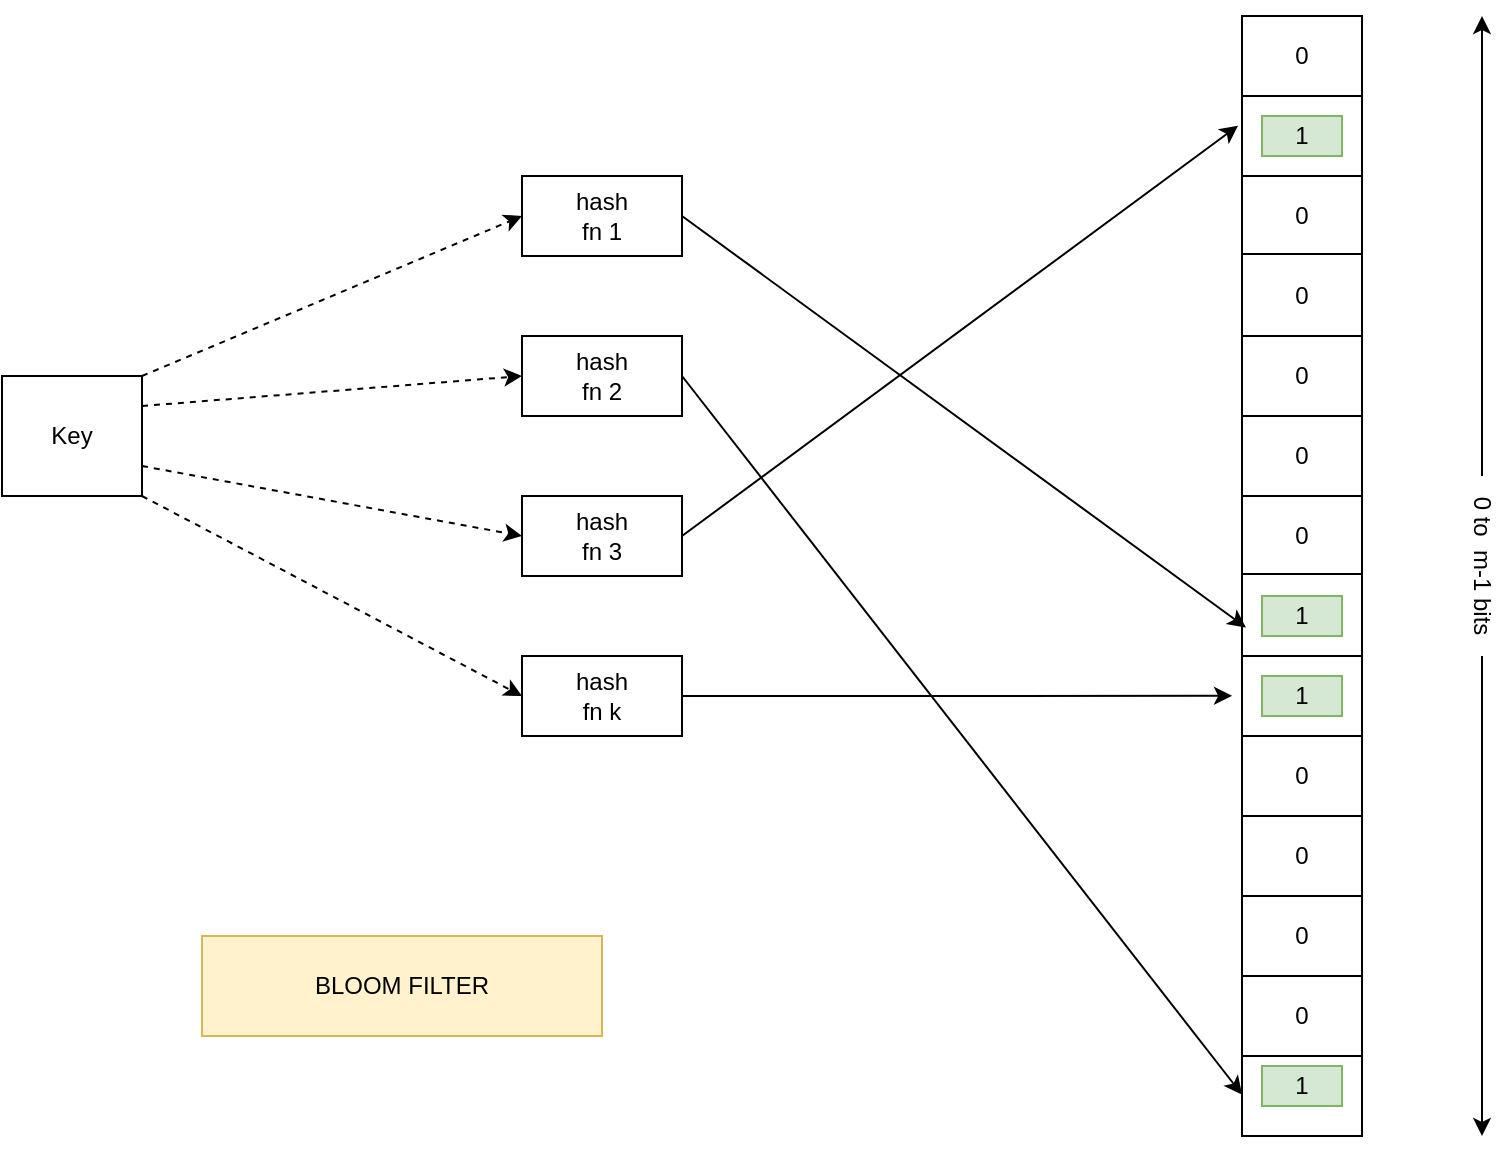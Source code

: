 <mxfile version="13.8.2" type="github">
  <diagram id="gDa9Fj2B5Jt_3lYFEMHc" name="Page-1">
    <mxGraphModel dx="946" dy="662" grid="1" gridSize="10" guides="1" tooltips="1" connect="1" arrows="1" fold="1" page="1" pageScale="1" pageWidth="827" pageHeight="1169" math="0" shadow="0">
      <root>
        <mxCell id="0" />
        <mxCell id="1" parent="0" />
        <mxCell id="XAYO4rpB_9X6oo9-w1HO-1" value="" style="rounded=0;whiteSpace=wrap;html=1;direction=south;" vertex="1" parent="1">
          <mxGeometry x="640" y="40" width="60" height="560" as="geometry" />
        </mxCell>
        <mxCell id="XAYO4rpB_9X6oo9-w1HO-2" value="" style="rounded=0;whiteSpace=wrap;html=1;" vertex="1" parent="1">
          <mxGeometry x="280" y="200" width="80" height="40" as="geometry" />
        </mxCell>
        <mxCell id="XAYO4rpB_9X6oo9-w1HO-3" value="" style="rounded=0;whiteSpace=wrap;html=1;" vertex="1" parent="1">
          <mxGeometry x="280" y="280" width="80" height="40" as="geometry" />
        </mxCell>
        <mxCell id="XAYO4rpB_9X6oo9-w1HO-4" value="" style="rounded=0;whiteSpace=wrap;html=1;" vertex="1" parent="1">
          <mxGeometry x="280" y="360" width="80" height="40" as="geometry" />
        </mxCell>
        <mxCell id="XAYO4rpB_9X6oo9-w1HO-5" value="" style="rounded=0;whiteSpace=wrap;html=1;" vertex="1" parent="1">
          <mxGeometry x="280" y="120" width="80" height="40" as="geometry" />
        </mxCell>
        <mxCell id="XAYO4rpB_9X6oo9-w1HO-7" value="" style="endArrow=none;html=1;" edge="1" parent="1">
          <mxGeometry width="50" height="50" relative="1" as="geometry">
            <mxPoint x="640" y="80" as="sourcePoint" />
            <mxPoint x="700" y="80" as="targetPoint" />
          </mxGeometry>
        </mxCell>
        <mxCell id="XAYO4rpB_9X6oo9-w1HO-8" value="" style="endArrow=none;html=1;" edge="1" parent="1">
          <mxGeometry width="50" height="50" relative="1" as="geometry">
            <mxPoint x="640" y="120" as="sourcePoint" />
            <mxPoint x="700" y="120" as="targetPoint" />
          </mxGeometry>
        </mxCell>
        <mxCell id="XAYO4rpB_9X6oo9-w1HO-9" value="" style="endArrow=none;html=1;" edge="1" parent="1">
          <mxGeometry width="50" height="50" relative="1" as="geometry">
            <mxPoint x="640" y="159" as="sourcePoint" />
            <mxPoint x="700" y="159" as="targetPoint" />
          </mxGeometry>
        </mxCell>
        <mxCell id="XAYO4rpB_9X6oo9-w1HO-10" value="" style="endArrow=none;html=1;" edge="1" parent="1">
          <mxGeometry width="50" height="50" relative="1" as="geometry">
            <mxPoint x="640" y="200" as="sourcePoint" />
            <mxPoint x="700" y="200" as="targetPoint" />
          </mxGeometry>
        </mxCell>
        <mxCell id="XAYO4rpB_9X6oo9-w1HO-11" value="" style="endArrow=none;html=1;" edge="1" parent="1">
          <mxGeometry width="50" height="50" relative="1" as="geometry">
            <mxPoint x="640" y="240" as="sourcePoint" />
            <mxPoint x="700" y="240" as="targetPoint" />
          </mxGeometry>
        </mxCell>
        <mxCell id="XAYO4rpB_9X6oo9-w1HO-12" value="" style="endArrow=none;html=1;" edge="1" parent="1">
          <mxGeometry width="50" height="50" relative="1" as="geometry">
            <mxPoint x="640" y="280" as="sourcePoint" />
            <mxPoint x="700" y="280" as="targetPoint" />
          </mxGeometry>
        </mxCell>
        <mxCell id="XAYO4rpB_9X6oo9-w1HO-13" value="" style="endArrow=none;html=1;" edge="1" parent="1">
          <mxGeometry width="50" height="50" relative="1" as="geometry">
            <mxPoint x="640" y="319" as="sourcePoint" />
            <mxPoint x="700" y="319" as="targetPoint" />
          </mxGeometry>
        </mxCell>
        <mxCell id="XAYO4rpB_9X6oo9-w1HO-14" value="" style="endArrow=none;html=1;" edge="1" parent="1">
          <mxGeometry width="50" height="50" relative="1" as="geometry">
            <mxPoint x="640" y="360" as="sourcePoint" />
            <mxPoint x="700" y="360" as="targetPoint" />
          </mxGeometry>
        </mxCell>
        <mxCell id="XAYO4rpB_9X6oo9-w1HO-15" value="" style="endArrow=none;html=1;" edge="1" parent="1">
          <mxGeometry width="50" height="50" relative="1" as="geometry">
            <mxPoint x="640" y="400" as="sourcePoint" />
            <mxPoint x="700" y="400" as="targetPoint" />
          </mxGeometry>
        </mxCell>
        <mxCell id="XAYO4rpB_9X6oo9-w1HO-16" value="" style="endArrow=none;html=1;" edge="1" parent="1">
          <mxGeometry width="50" height="50" relative="1" as="geometry">
            <mxPoint x="640" y="440" as="sourcePoint" />
            <mxPoint x="700" y="440" as="targetPoint" />
          </mxGeometry>
        </mxCell>
        <mxCell id="XAYO4rpB_9X6oo9-w1HO-17" value="" style="endArrow=none;html=1;" edge="1" parent="1">
          <mxGeometry width="50" height="50" relative="1" as="geometry">
            <mxPoint x="640" y="480" as="sourcePoint" />
            <mxPoint x="700" y="480" as="targetPoint" />
          </mxGeometry>
        </mxCell>
        <mxCell id="XAYO4rpB_9X6oo9-w1HO-18" value="" style="endArrow=none;html=1;" edge="1" parent="1">
          <mxGeometry width="50" height="50" relative="1" as="geometry">
            <mxPoint x="640" y="520" as="sourcePoint" />
            <mxPoint x="700" y="520" as="targetPoint" />
          </mxGeometry>
        </mxCell>
        <mxCell id="XAYO4rpB_9X6oo9-w1HO-19" value="" style="endArrow=none;html=1;" edge="1" parent="1">
          <mxGeometry width="50" height="50" relative="1" as="geometry">
            <mxPoint x="640" y="560" as="sourcePoint" />
            <mxPoint x="700" y="560" as="targetPoint" />
          </mxGeometry>
        </mxCell>
        <mxCell id="XAYO4rpB_9X6oo9-w1HO-20" value="" style="endArrow=classic;html=1;exitX=1;exitY=0.5;exitDx=0;exitDy=0;entryX=0.546;entryY=0.967;entryDx=0;entryDy=0;entryPerimeter=0;" edge="1" parent="1" source="XAYO4rpB_9X6oo9-w1HO-5" target="XAYO4rpB_9X6oo9-w1HO-1">
          <mxGeometry width="50" height="50" relative="1" as="geometry">
            <mxPoint x="390" y="370" as="sourcePoint" />
            <mxPoint x="440" y="320" as="targetPoint" />
          </mxGeometry>
        </mxCell>
        <mxCell id="XAYO4rpB_9X6oo9-w1HO-21" value="" style="endArrow=classic;html=1;exitX=1;exitY=0.5;exitDx=0;exitDy=0;entryX=0.963;entryY=1;entryDx=0;entryDy=0;entryPerimeter=0;" edge="1" parent="1" source="XAYO4rpB_9X6oo9-w1HO-2" target="XAYO4rpB_9X6oo9-w1HO-1">
          <mxGeometry width="50" height="50" relative="1" as="geometry">
            <mxPoint x="390" y="370" as="sourcePoint" />
            <mxPoint x="440" y="320" as="targetPoint" />
          </mxGeometry>
        </mxCell>
        <mxCell id="XAYO4rpB_9X6oo9-w1HO-22" value="" style="endArrow=classic;html=1;exitX=1;exitY=0.5;exitDx=0;exitDy=0;entryX=0.098;entryY=1.033;entryDx=0;entryDy=0;entryPerimeter=0;" edge="1" parent="1" source="XAYO4rpB_9X6oo9-w1HO-3" target="XAYO4rpB_9X6oo9-w1HO-1">
          <mxGeometry width="50" height="50" relative="1" as="geometry">
            <mxPoint x="390" y="370" as="sourcePoint" />
            <mxPoint x="440" y="320" as="targetPoint" />
          </mxGeometry>
        </mxCell>
        <mxCell id="XAYO4rpB_9X6oo9-w1HO-23" value="" style="endArrow=classic;html=1;exitX=1;exitY=0.5;exitDx=0;exitDy=0;entryX=0.607;entryY=1.083;entryDx=0;entryDy=0;entryPerimeter=0;" edge="1" parent="1" source="XAYO4rpB_9X6oo9-w1HO-4" target="XAYO4rpB_9X6oo9-w1HO-1">
          <mxGeometry width="50" height="50" relative="1" as="geometry">
            <mxPoint x="390" y="370" as="sourcePoint" />
            <mxPoint x="440" y="320" as="targetPoint" />
          </mxGeometry>
        </mxCell>
        <mxCell id="XAYO4rpB_9X6oo9-w1HO-24" value="1" style="text;html=1;strokeColor=#82b366;fillColor=#d5e8d4;align=center;verticalAlign=middle;whiteSpace=wrap;rounded=0;" vertex="1" parent="1">
          <mxGeometry x="650" y="90" width="40" height="20" as="geometry" />
        </mxCell>
        <mxCell id="XAYO4rpB_9X6oo9-w1HO-25" value="1" style="text;html=1;strokeColor=#82b366;fillColor=#d5e8d4;align=center;verticalAlign=middle;whiteSpace=wrap;rounded=0;" vertex="1" parent="1">
          <mxGeometry x="650" y="330" width="40" height="20" as="geometry" />
        </mxCell>
        <mxCell id="XAYO4rpB_9X6oo9-w1HO-26" value="1" style="text;html=1;strokeColor=#82b366;fillColor=#d5e8d4;align=center;verticalAlign=middle;whiteSpace=wrap;rounded=0;" vertex="1" parent="1">
          <mxGeometry x="650" y="370" width="40" height="20" as="geometry" />
        </mxCell>
        <mxCell id="XAYO4rpB_9X6oo9-w1HO-27" value="1" style="text;html=1;strokeColor=#82b366;fillColor=#d5e8d4;align=center;verticalAlign=middle;whiteSpace=wrap;rounded=0;" vertex="1" parent="1">
          <mxGeometry x="650" y="565" width="40" height="20" as="geometry" />
        </mxCell>
        <mxCell id="XAYO4rpB_9X6oo9-w1HO-28" value="0" style="text;html=1;strokeColor=none;fillColor=none;align=center;verticalAlign=middle;whiteSpace=wrap;rounded=0;" vertex="1" parent="1">
          <mxGeometry x="650" y="50" width="40" height="20" as="geometry" />
        </mxCell>
        <mxCell id="XAYO4rpB_9X6oo9-w1HO-29" value="0" style="text;html=1;strokeColor=none;fillColor=none;align=center;verticalAlign=middle;whiteSpace=wrap;rounded=0;" vertex="1" parent="1">
          <mxGeometry x="650" y="130" width="40" height="20" as="geometry" />
        </mxCell>
        <mxCell id="XAYO4rpB_9X6oo9-w1HO-30" value="0" style="text;html=1;strokeColor=none;fillColor=none;align=center;verticalAlign=middle;whiteSpace=wrap;rounded=0;" vertex="1" parent="1">
          <mxGeometry x="650" y="170" width="40" height="20" as="geometry" />
        </mxCell>
        <mxCell id="XAYO4rpB_9X6oo9-w1HO-31" value="0" style="text;html=1;strokeColor=none;fillColor=none;align=center;verticalAlign=middle;whiteSpace=wrap;rounded=0;" vertex="1" parent="1">
          <mxGeometry x="650" y="210" width="40" height="20" as="geometry" />
        </mxCell>
        <mxCell id="XAYO4rpB_9X6oo9-w1HO-32" value="0" style="text;html=1;strokeColor=none;fillColor=none;align=center;verticalAlign=middle;whiteSpace=wrap;rounded=0;" vertex="1" parent="1">
          <mxGeometry x="650" y="250" width="40" height="20" as="geometry" />
        </mxCell>
        <mxCell id="XAYO4rpB_9X6oo9-w1HO-33" value="0" style="text;html=1;strokeColor=none;fillColor=none;align=center;verticalAlign=middle;whiteSpace=wrap;rounded=0;" vertex="1" parent="1">
          <mxGeometry x="650" y="290" width="40" height="20" as="geometry" />
        </mxCell>
        <mxCell id="XAYO4rpB_9X6oo9-w1HO-34" value="0" style="text;html=1;strokeColor=none;fillColor=none;align=center;verticalAlign=middle;whiteSpace=wrap;rounded=0;" vertex="1" parent="1">
          <mxGeometry x="650" y="410" width="40" height="20" as="geometry" />
        </mxCell>
        <mxCell id="XAYO4rpB_9X6oo9-w1HO-35" value="0" style="text;html=1;strokeColor=none;fillColor=none;align=center;verticalAlign=middle;whiteSpace=wrap;rounded=0;" vertex="1" parent="1">
          <mxGeometry x="650" y="450" width="40" height="20" as="geometry" />
        </mxCell>
        <mxCell id="XAYO4rpB_9X6oo9-w1HO-36" value="0" style="text;html=1;strokeColor=none;fillColor=none;align=center;verticalAlign=middle;whiteSpace=wrap;rounded=0;" vertex="1" parent="1">
          <mxGeometry x="650" y="490" width="40" height="20" as="geometry" />
        </mxCell>
        <mxCell id="XAYO4rpB_9X6oo9-w1HO-37" value="0" style="text;html=1;strokeColor=none;fillColor=none;align=center;verticalAlign=middle;whiteSpace=wrap;rounded=0;" vertex="1" parent="1">
          <mxGeometry x="650" y="530" width="40" height="20" as="geometry" />
        </mxCell>
        <mxCell id="XAYO4rpB_9X6oo9-w1HO-38" value="hash fn 1" style="text;html=1;strokeColor=none;fillColor=none;align=center;verticalAlign=middle;whiteSpace=wrap;rounded=0;" vertex="1" parent="1">
          <mxGeometry x="300" y="130" width="40" height="20" as="geometry" />
        </mxCell>
        <mxCell id="XAYO4rpB_9X6oo9-w1HO-39" value="hash fn 2" style="text;html=1;strokeColor=none;fillColor=none;align=center;verticalAlign=middle;whiteSpace=wrap;rounded=0;" vertex="1" parent="1">
          <mxGeometry x="300" y="210" width="40" height="20" as="geometry" />
        </mxCell>
        <mxCell id="XAYO4rpB_9X6oo9-w1HO-40" value="hash fn 3" style="text;html=1;strokeColor=none;fillColor=none;align=center;verticalAlign=middle;whiteSpace=wrap;rounded=0;" vertex="1" parent="1">
          <mxGeometry x="300" y="290" width="40" height="20" as="geometry" />
        </mxCell>
        <mxCell id="XAYO4rpB_9X6oo9-w1HO-41" value="hash fn k" style="text;html=1;strokeColor=none;fillColor=none;align=center;verticalAlign=middle;whiteSpace=wrap;rounded=0;" vertex="1" parent="1">
          <mxGeometry x="300" y="370" width="40" height="20" as="geometry" />
        </mxCell>
        <mxCell id="XAYO4rpB_9X6oo9-w1HO-43" style="edgeStyle=orthogonalEdgeStyle;rounded=0;orthogonalLoop=1;jettySize=auto;html=1;" edge="1" parent="1" source="XAYO4rpB_9X6oo9-w1HO-42">
          <mxGeometry relative="1" as="geometry">
            <mxPoint x="760" y="600" as="targetPoint" />
          </mxGeometry>
        </mxCell>
        <mxCell id="XAYO4rpB_9X6oo9-w1HO-44" style="edgeStyle=orthogonalEdgeStyle;rounded=0;orthogonalLoop=1;jettySize=auto;html=1;" edge="1" parent="1" source="XAYO4rpB_9X6oo9-w1HO-42">
          <mxGeometry relative="1" as="geometry">
            <mxPoint x="760" y="40" as="targetPoint" />
          </mxGeometry>
        </mxCell>
        <mxCell id="XAYO4rpB_9X6oo9-w1HO-42" value="0 to &amp;nbsp;m-1 bits" style="text;html=1;strokeColor=none;fillColor=none;align=center;verticalAlign=middle;whiteSpace=wrap;rounded=0;rotation=90;" vertex="1" parent="1">
          <mxGeometry x="715" y="305" width="90" height="20" as="geometry" />
        </mxCell>
        <mxCell id="XAYO4rpB_9X6oo9-w1HO-45" value="" style="rounded=0;whiteSpace=wrap;html=1;" vertex="1" parent="1">
          <mxGeometry x="20" y="220" width="70" height="60" as="geometry" />
        </mxCell>
        <mxCell id="XAYO4rpB_9X6oo9-w1HO-46" value="Key" style="text;html=1;strokeColor=none;fillColor=none;align=center;verticalAlign=middle;whiteSpace=wrap;rounded=0;" vertex="1" parent="1">
          <mxGeometry x="35" y="240" width="40" height="20" as="geometry" />
        </mxCell>
        <mxCell id="XAYO4rpB_9X6oo9-w1HO-47" value="" style="endArrow=classic;html=1;dashed=1;exitX=1;exitY=0;exitDx=0;exitDy=0;entryX=0;entryY=0.5;entryDx=0;entryDy=0;" edge="1" parent="1" source="XAYO4rpB_9X6oo9-w1HO-45" target="XAYO4rpB_9X6oo9-w1HO-5">
          <mxGeometry width="50" height="50" relative="1" as="geometry">
            <mxPoint x="390" y="370" as="sourcePoint" />
            <mxPoint x="440" y="320" as="targetPoint" />
          </mxGeometry>
        </mxCell>
        <mxCell id="XAYO4rpB_9X6oo9-w1HO-48" value="" style="endArrow=classic;html=1;dashed=1;exitX=1;exitY=0.25;exitDx=0;exitDy=0;entryX=0;entryY=0.5;entryDx=0;entryDy=0;" edge="1" parent="1" source="XAYO4rpB_9X6oo9-w1HO-45" target="XAYO4rpB_9X6oo9-w1HO-2">
          <mxGeometry width="50" height="50" relative="1" as="geometry">
            <mxPoint x="100" y="245" as="sourcePoint" />
            <mxPoint x="290" y="150" as="targetPoint" />
          </mxGeometry>
        </mxCell>
        <mxCell id="XAYO4rpB_9X6oo9-w1HO-49" value="" style="endArrow=classic;html=1;dashed=1;exitX=1;exitY=0.75;exitDx=0;exitDy=0;entryX=0;entryY=0.5;entryDx=0;entryDy=0;" edge="1" parent="1" source="XAYO4rpB_9X6oo9-w1HO-45" target="XAYO4rpB_9X6oo9-w1HO-3">
          <mxGeometry width="50" height="50" relative="1" as="geometry">
            <mxPoint x="110" y="255" as="sourcePoint" />
            <mxPoint x="300" y="160" as="targetPoint" />
          </mxGeometry>
        </mxCell>
        <mxCell id="XAYO4rpB_9X6oo9-w1HO-50" value="" style="endArrow=classic;html=1;dashed=1;exitX=1;exitY=1;exitDx=0;exitDy=0;entryX=0;entryY=0.5;entryDx=0;entryDy=0;" edge="1" parent="1" source="XAYO4rpB_9X6oo9-w1HO-45" target="XAYO4rpB_9X6oo9-w1HO-4">
          <mxGeometry width="50" height="50" relative="1" as="geometry">
            <mxPoint x="120" y="265" as="sourcePoint" />
            <mxPoint x="310" y="170" as="targetPoint" />
          </mxGeometry>
        </mxCell>
        <mxCell id="XAYO4rpB_9X6oo9-w1HO-51" value="BLOOM FILTER" style="text;html=1;strokeColor=#d6b656;fillColor=#fff2cc;align=center;verticalAlign=middle;whiteSpace=wrap;rounded=0;" vertex="1" parent="1">
          <mxGeometry x="120" y="500" width="200" height="50" as="geometry" />
        </mxCell>
      </root>
    </mxGraphModel>
  </diagram>
</mxfile>
